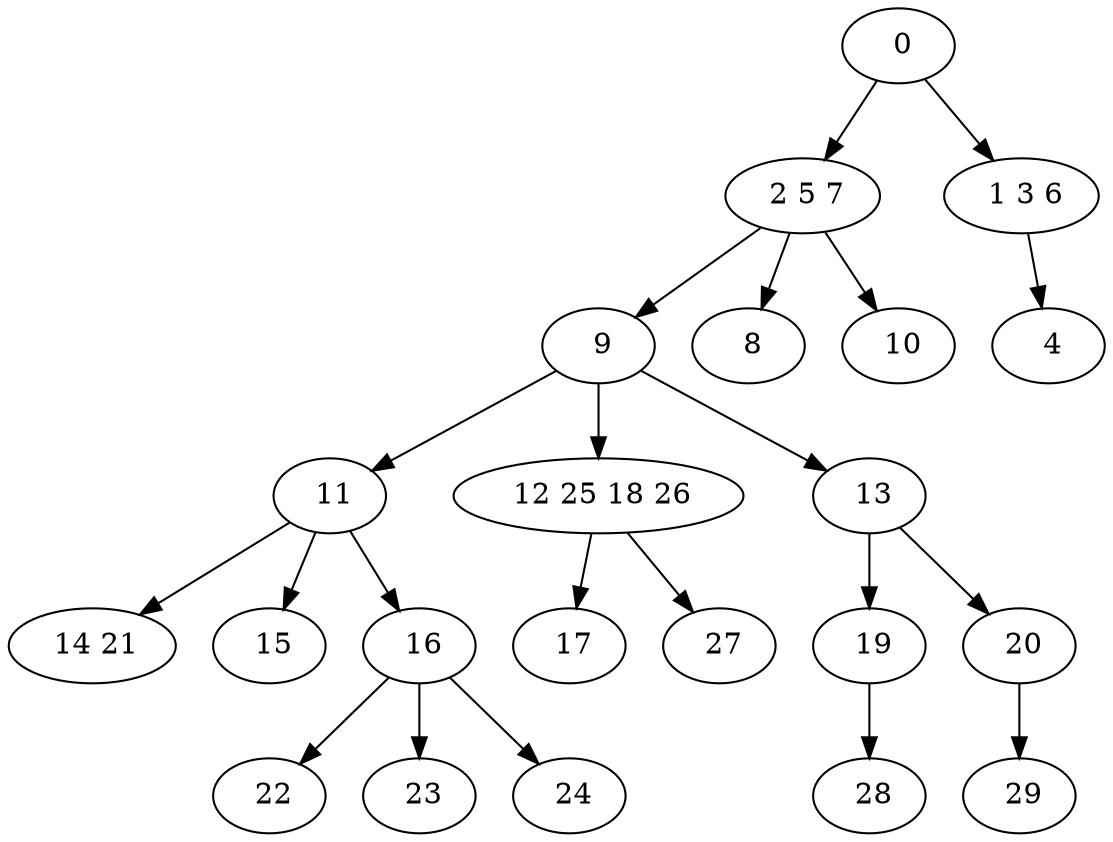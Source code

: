 digraph mytree {
" 0" -> " 2 5 7";
" 0" -> " 1 3 6";
" 2 5 7" -> " 9";
" 2 5 7" -> " 8";
" 2 5 7" -> " 10";
" 1 3 6" -> " 4";
" 4";
" 9" -> " 11";
" 9" -> " 12 25 18 26";
" 9" -> " 13";
" 11" -> " 14 21";
" 11" -> " 15";
" 11" -> " 16";
" 12 25 18 26" -> " 17";
" 12 25 18 26" -> " 27";
" 13" -> " 19";
" 13" -> " 20";
" 14 21";
" 15";
" 16" -> " 22";
" 16" -> " 23";
" 16" -> " 24";
" 17";
" 19" -> " 28";
" 20" -> " 29";
" 22";
" 23";
" 28";
" 29";
" 8";
" 10";
" 27";
" 24";
}
